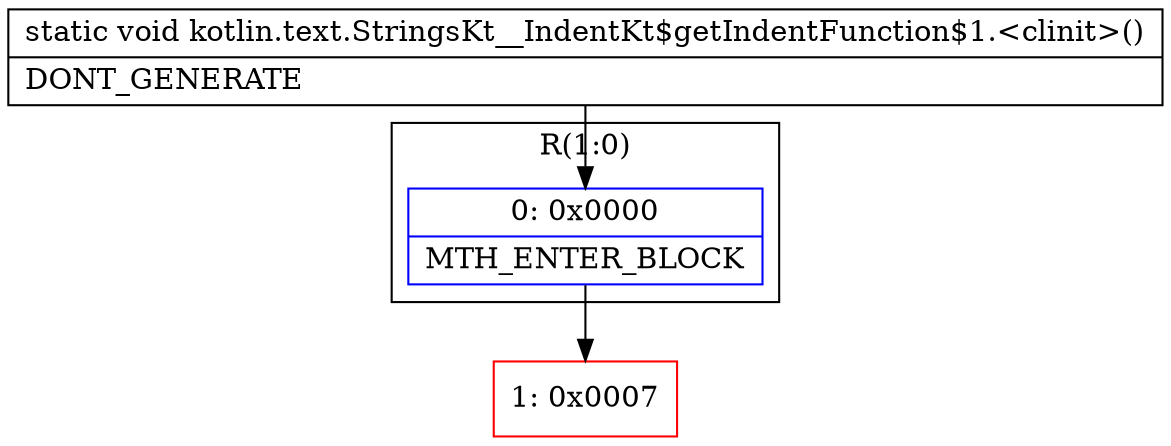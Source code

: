 digraph "CFG forkotlin.text.StringsKt__IndentKt$getIndentFunction$1.\<clinit\>()V" {
subgraph cluster_Region_715493449 {
label = "R(1:0)";
node [shape=record,color=blue];
Node_0 [shape=record,label="{0\:\ 0x0000|MTH_ENTER_BLOCK\l}"];
}
Node_1 [shape=record,color=red,label="{1\:\ 0x0007}"];
MethodNode[shape=record,label="{static void kotlin.text.StringsKt__IndentKt$getIndentFunction$1.\<clinit\>()  | DONT_GENERATE\l}"];
MethodNode -> Node_0;
Node_0 -> Node_1;
}

